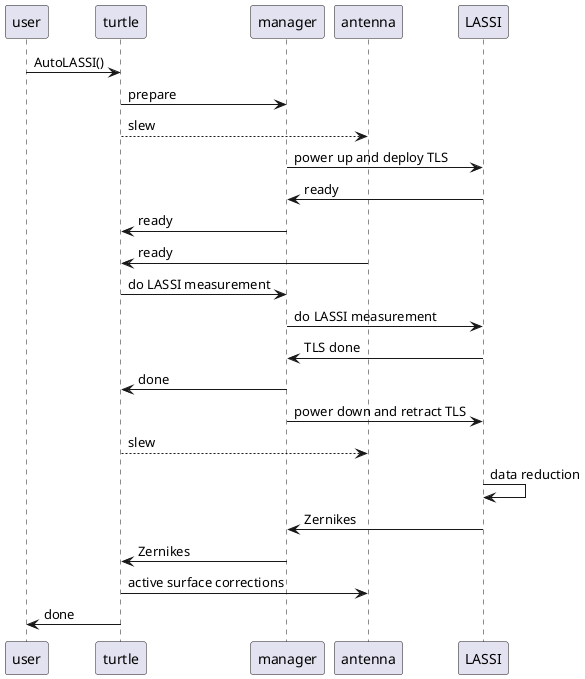 @startuml
user -> turtle : AutoLASSI()
turtle -> manager : prepare
turtle --> antenna : slew
manager -> LASSI : power up and deploy TLS
LASSI -> manager : ready
manager -> turtle : ready
antenna -> turtle : ready
turtle -> manager : do LASSI measurement
manager -> LASSI : do LASSI measurement
LASSI -> manager : TLS done
manager -> turtle : done
manager -> LASSI : power down and retract TLS
turtle --> antenna : slew
LASSI -> LASSI : data reduction
LASSI -> manager : Zernikes
manager -> turtle : Zernikes
turtle -> antenna : active surface corrections
turtle -> user : done
@enduml
